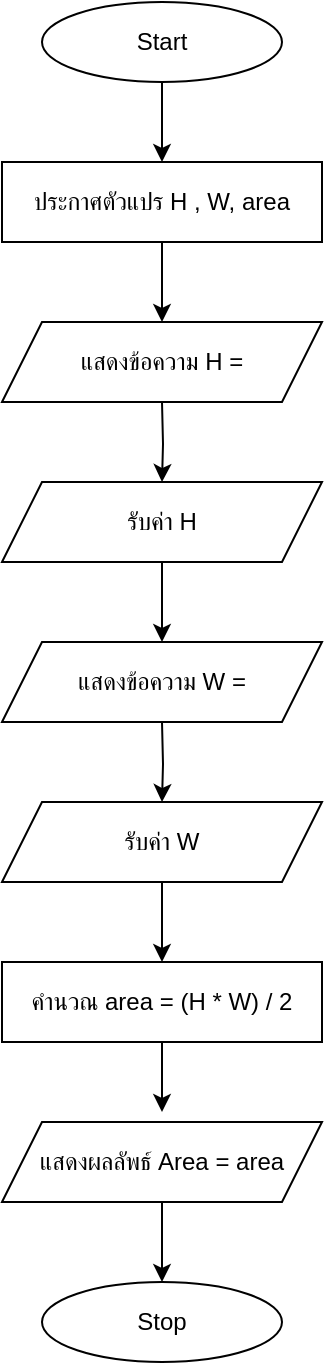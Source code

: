 <mxfile version="28.2.5">
  <diagram name="หน้า-1" id="qsUr2hiR4wQmw1ZrqoNu">
    <mxGraphModel dx="1426" dy="743" grid="1" gridSize="10" guides="1" tooltips="1" connect="1" arrows="1" fold="1" page="1" pageScale="1" pageWidth="827" pageHeight="1169" math="0" shadow="0">
      <root>
        <mxCell id="0" />
        <mxCell id="1" parent="0" />
        <mxCell id="h4LRdBW4yxUBOlm-a_2k-18" value="" style="edgeStyle=orthogonalEdgeStyle;rounded=0;orthogonalLoop=1;jettySize=auto;html=1;" edge="1" parent="1" source="2" target="h4LRdBW4yxUBOlm-a_2k-17">
          <mxGeometry relative="1" as="geometry" />
        </mxCell>
        <mxCell id="2" value="Start" style="ellipse;whiteSpace=wrap;html=1;" vertex="1" parent="1">
          <mxGeometry x="300" width="120" height="40" as="geometry" />
        </mxCell>
        <mxCell id="h4LRdBW4yxUBOlm-a_2k-14" value="" style="edgeStyle=orthogonalEdgeStyle;rounded=0;orthogonalLoop=1;jettySize=auto;html=1;" edge="1" parent="1" target="h4LRdBW4yxUBOlm-a_2k-12">
          <mxGeometry relative="1" as="geometry">
            <mxPoint x="360" y="200" as="sourcePoint" />
          </mxGeometry>
        </mxCell>
        <mxCell id="h4LRdBW4yxUBOlm-a_2k-16" value="" style="edgeStyle=orthogonalEdgeStyle;rounded=0;orthogonalLoop=1;jettySize=auto;html=1;" edge="1" parent="1" target="h4LRdBW4yxUBOlm-a_2k-13">
          <mxGeometry relative="1" as="geometry">
            <mxPoint x="360" y="360" as="sourcePoint" />
          </mxGeometry>
        </mxCell>
        <mxCell id="5" value="คำนวณ area = (H * W) / 2" style="rectangle;whiteSpace=wrap;html=1;" vertex="1" parent="1">
          <mxGeometry x="280" y="480" width="160" height="40" as="geometry" />
        </mxCell>
        <mxCell id="7" value="Stop" style="ellipse;whiteSpace=wrap;html=1;" vertex="1" parent="1">
          <mxGeometry x="300" y="640" width="120" height="40" as="geometry" />
        </mxCell>
        <mxCell id="11" edge="1" parent="1" source="5">
          <mxGeometry relative="1" as="geometry">
            <mxPoint x="360" y="555" as="targetPoint" />
          </mxGeometry>
        </mxCell>
        <mxCell id="h4LRdBW4yxUBOlm-a_2k-20" value="" style="edgeStyle=orthogonalEdgeStyle;rounded=0;orthogonalLoop=1;jettySize=auto;html=1;" edge="1" parent="1" source="h4LRdBW4yxUBOlm-a_2k-12">
          <mxGeometry relative="1" as="geometry">
            <mxPoint x="360" y="320" as="targetPoint" />
          </mxGeometry>
        </mxCell>
        <mxCell id="h4LRdBW4yxUBOlm-a_2k-12" value="รับค่า H" style="shape=parallelogram;perimeter=parallelogramPerimeter;whiteSpace=wrap;html=1;fixedSize=1;" vertex="1" parent="1">
          <mxGeometry x="280" y="240" width="160" height="40" as="geometry" />
        </mxCell>
        <mxCell id="h4LRdBW4yxUBOlm-a_2k-15" value="" style="edgeStyle=orthogonalEdgeStyle;rounded=0;orthogonalLoop=1;jettySize=auto;html=1;" edge="1" parent="1" source="h4LRdBW4yxUBOlm-a_2k-13" target="5">
          <mxGeometry relative="1" as="geometry" />
        </mxCell>
        <mxCell id="h4LRdBW4yxUBOlm-a_2k-13" value="รับค่า W" style="shape=parallelogram;perimeter=parallelogramPerimeter;whiteSpace=wrap;html=1;fixedSize=1;" vertex="1" parent="1">
          <mxGeometry x="280" y="400" width="160" height="40" as="geometry" />
        </mxCell>
        <mxCell id="h4LRdBW4yxUBOlm-a_2k-19" value="" style="edgeStyle=orthogonalEdgeStyle;rounded=0;orthogonalLoop=1;jettySize=auto;html=1;" edge="1" parent="1" source="h4LRdBW4yxUBOlm-a_2k-17">
          <mxGeometry relative="1" as="geometry">
            <mxPoint x="360" y="160" as="targetPoint" />
          </mxGeometry>
        </mxCell>
        <mxCell id="h4LRdBW4yxUBOlm-a_2k-17" value="ประกาศตัวแปร H , W, area" style="parallelogram;whiteSpace=wrap;html=1;" vertex="1" parent="1">
          <mxGeometry x="280" y="80" width="160" height="40" as="geometry" />
        </mxCell>
        <mxCell id="h4LRdBW4yxUBOlm-a_2k-22" value="" style="edgeStyle=orthogonalEdgeStyle;rounded=0;orthogonalLoop=1;jettySize=auto;html=1;" edge="1" parent="1" source="h4LRdBW4yxUBOlm-a_2k-21" target="7">
          <mxGeometry relative="1" as="geometry" />
        </mxCell>
        <mxCell id="h4LRdBW4yxUBOlm-a_2k-21" value="แสดงผลลัพธ์ Area = area" style="shape=parallelogram;perimeter=parallelogramPerimeter;whiteSpace=wrap;html=1;fixedSize=1;" vertex="1" parent="1">
          <mxGeometry x="280" y="560" width="160" height="40" as="geometry" />
        </mxCell>
        <mxCell id="h4LRdBW4yxUBOlm-a_2k-23" value="แสดงข้อความ H =" style="shape=parallelogram;perimeter=parallelogramPerimeter;whiteSpace=wrap;html=1;fixedSize=1;" vertex="1" parent="1">
          <mxGeometry x="280" y="160" width="160" height="40" as="geometry" />
        </mxCell>
        <mxCell id="h4LRdBW4yxUBOlm-a_2k-24" value="แสดงข้อความ W =" style="shape=parallelogram;perimeter=parallelogramPerimeter;whiteSpace=wrap;html=1;fixedSize=1;" vertex="1" parent="1">
          <mxGeometry x="280" y="320" width="160" height="40" as="geometry" />
        </mxCell>
      </root>
    </mxGraphModel>
  </diagram>
</mxfile>
